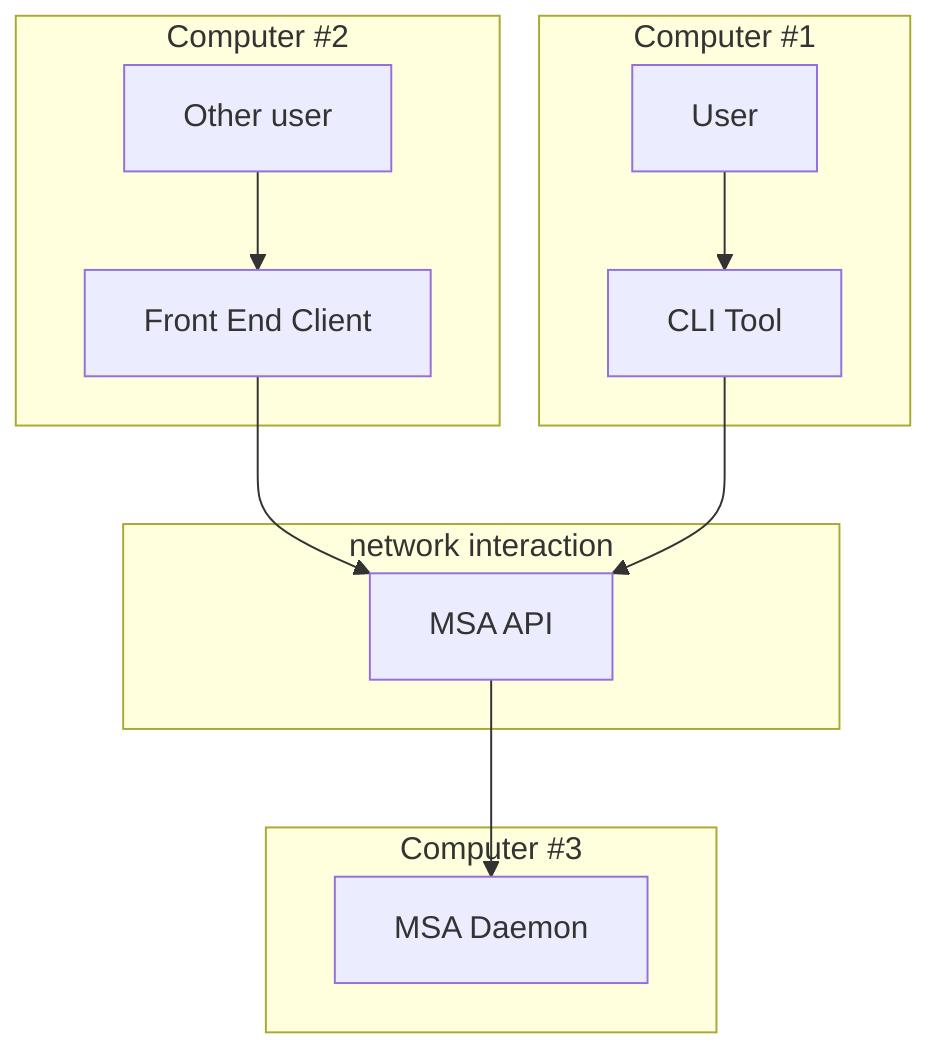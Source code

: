 graph TD;
 subgraph Computer #1
   u[User] --> cli[CLI Tool]  
  end
  subgraph Computer #2
   u2[Other user] --> c[Front End Client]   
  end

subgraph network interaction
c[Front End Client] --> api[MSA API]
cli --> api
end

subgraph Computer #3 
api --> s[MSA Daemon] 
end